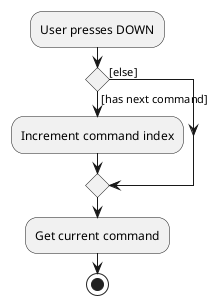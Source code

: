 @startuml

:User presses DOWN;
if () then ([has next command])
    :Increment command index;
else ([else])
endif
:Get current command;
stop

@enduml
